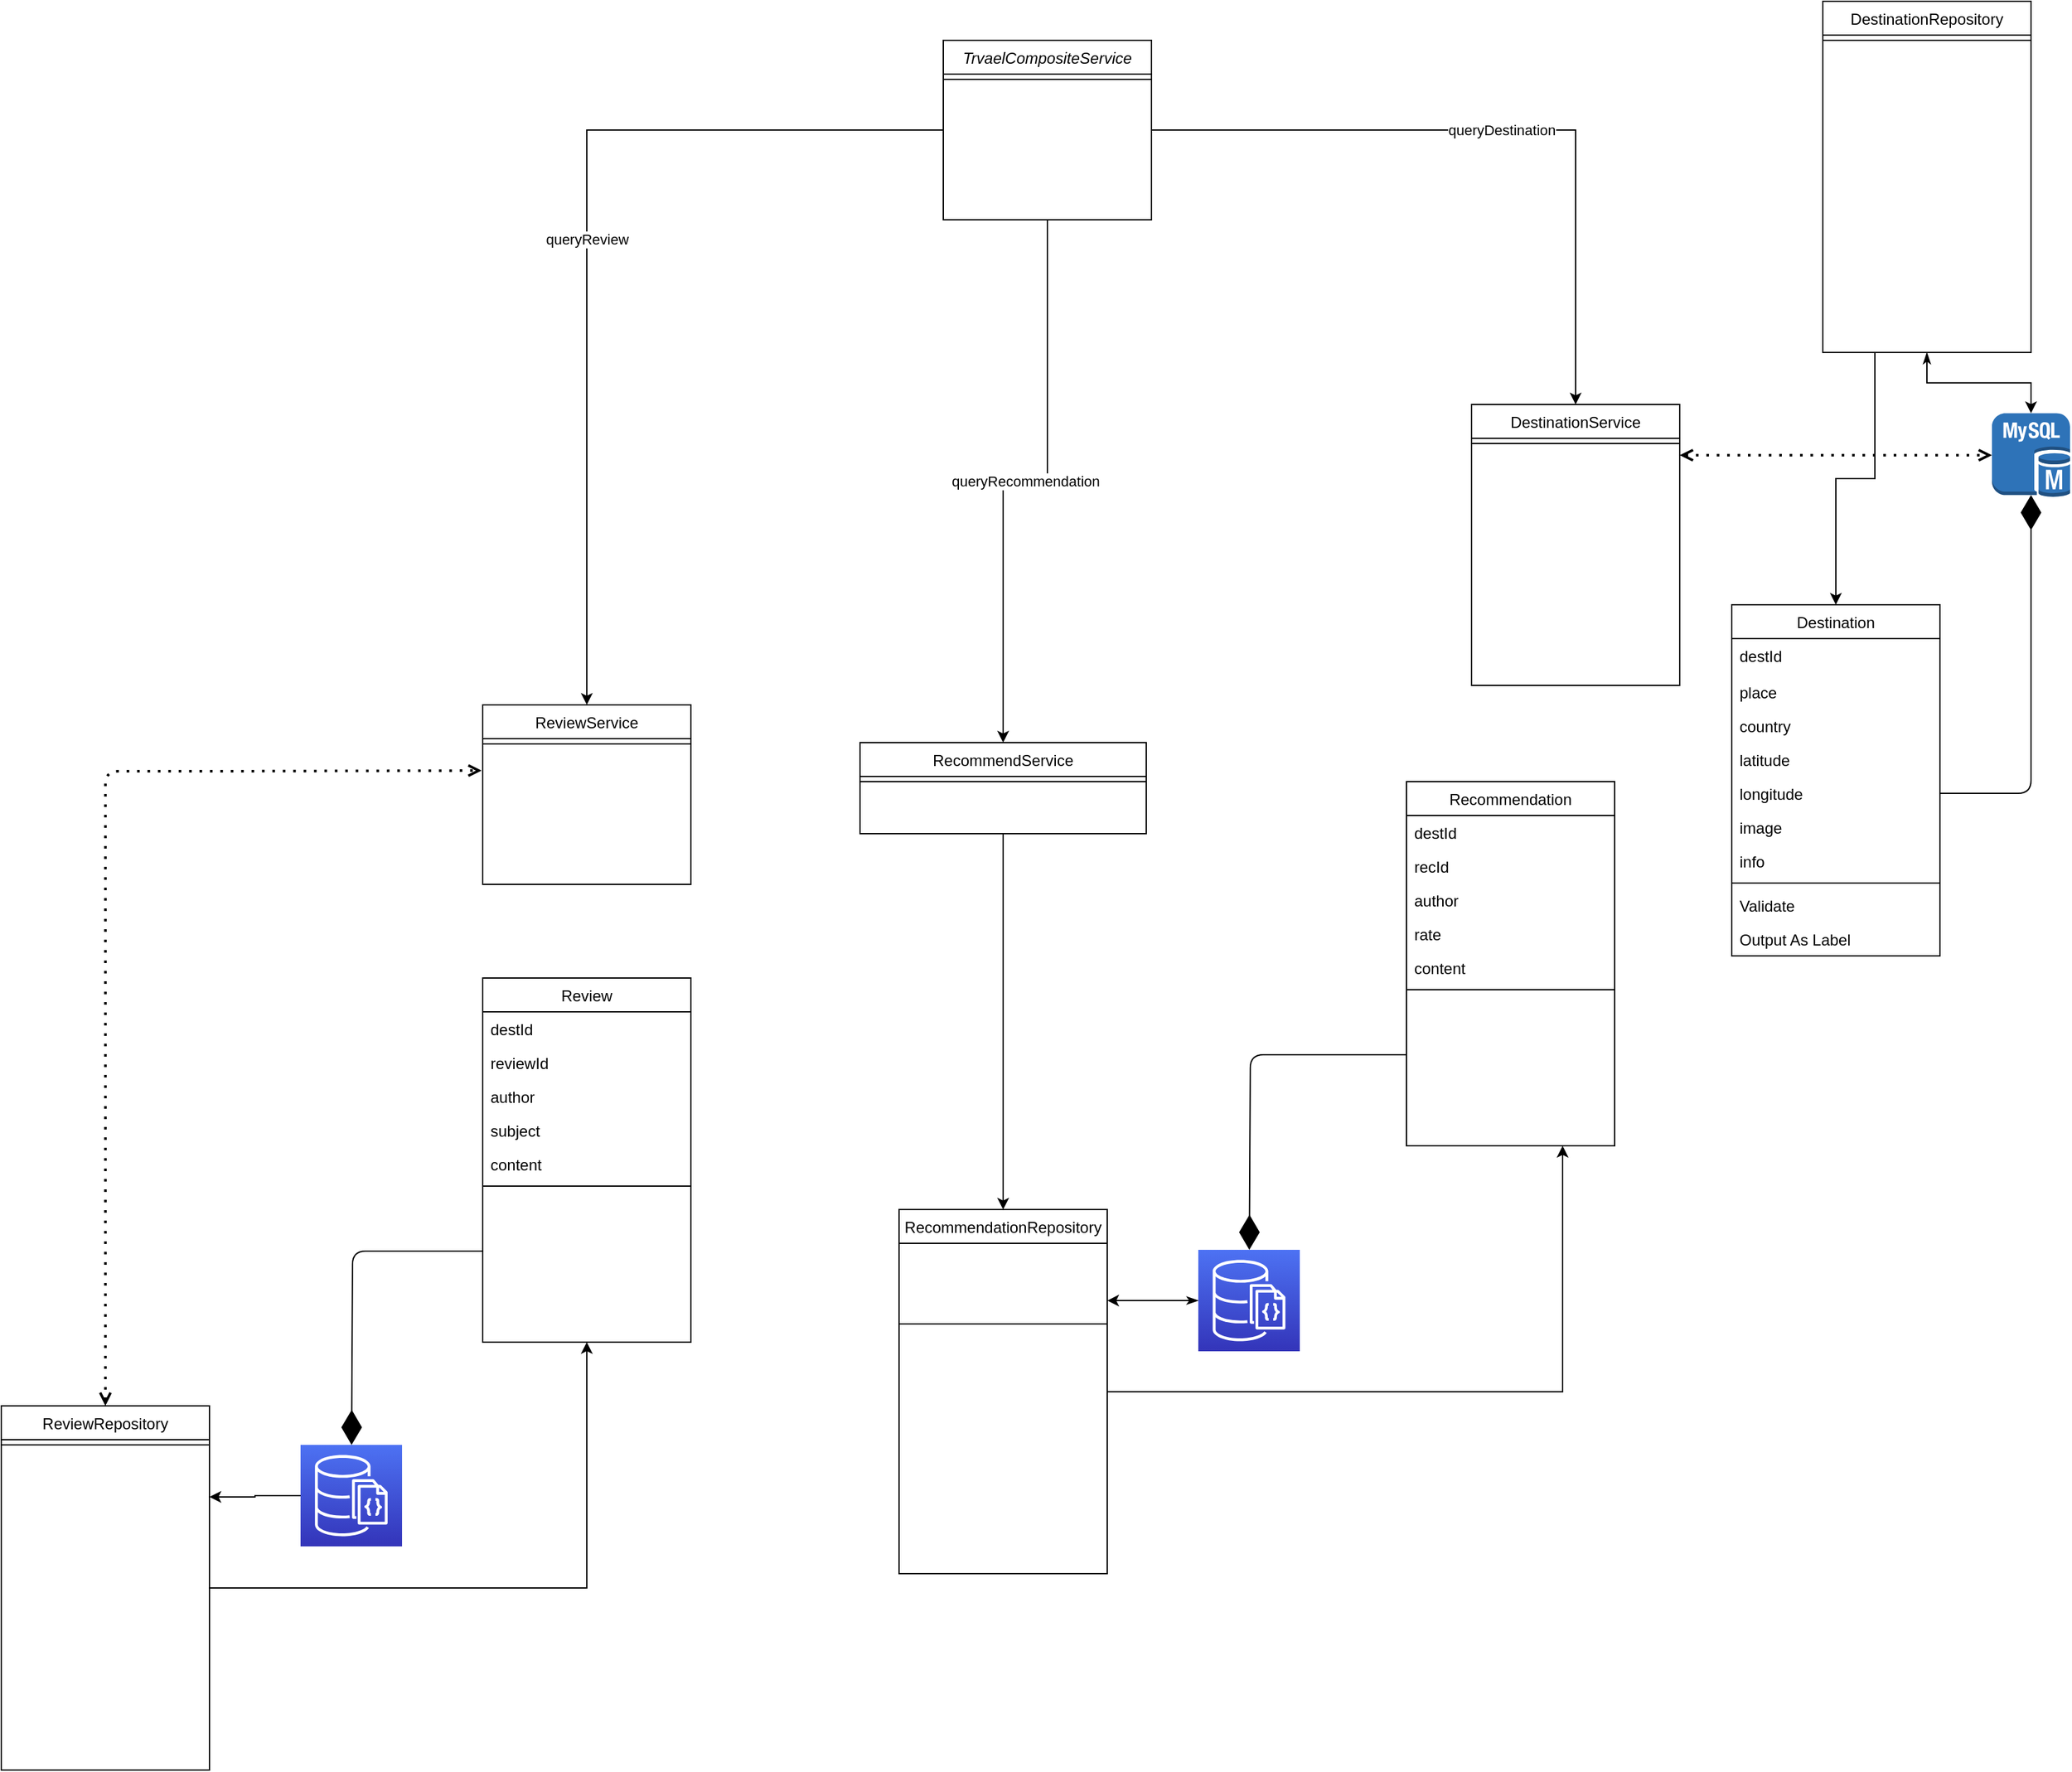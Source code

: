 <mxfile version="15.1.3" type="device"><diagram id="C5RBs43oDa-KdzZeNtuy" name="Page-1"><mxGraphModel dx="2249" dy="2111" grid="1" gridSize="10" guides="1" tooltips="1" connect="1" arrows="1" fold="1" page="1" pageScale="1" pageWidth="827" pageHeight="1169" math="0" shadow="0"><root><mxCell id="WIyWlLk6GJQsqaUBKTNV-0"/><mxCell id="WIyWlLk6GJQsqaUBKTNV-1" parent="WIyWlLk6GJQsqaUBKTNV-0"/><mxCell id="Up2AiWTct5aTJSoutsM--39" value="queryReview" style="edgeStyle=orthogonalEdgeStyle;rounded=0;orthogonalLoop=1;jettySize=auto;html=1;entryX=0.5;entryY=0;entryDx=0;entryDy=0;exitX=0;exitY=0.5;exitDx=0;exitDy=0;" parent="WIyWlLk6GJQsqaUBKTNV-1" source="zkfFHV4jXpPFQw0GAbJ--0" target="zkfFHV4jXpPFQw0GAbJ--6" edge="1"><mxGeometry relative="1" as="geometry"><mxPoint x="194" y="-140.001" as="sourcePoint"/></mxGeometry></mxCell><mxCell id="Up2AiWTct5aTJSoutsM--40" value="queryRecommendation" style="edgeStyle=orthogonalEdgeStyle;rounded=0;orthogonalLoop=1;jettySize=auto;html=1;entryX=0.5;entryY=0;entryDx=0;entryDy=0;" parent="WIyWlLk6GJQsqaUBKTNV-1" source="zkfFHV4jXpPFQw0GAbJ--0" target="zkfFHV4jXpPFQw0GAbJ--13" edge="1"><mxGeometry relative="1" as="geometry"/></mxCell><mxCell id="Up2AiWTct5aTJSoutsM--41" value="queryDestination" style="edgeStyle=orthogonalEdgeStyle;rounded=0;orthogonalLoop=1;jettySize=auto;html=1;entryX=0.5;entryY=0;entryDx=0;entryDy=0;" parent="WIyWlLk6GJQsqaUBKTNV-1" source="zkfFHV4jXpPFQw0GAbJ--0" target="zkfFHV4jXpPFQw0GAbJ--17" edge="1"><mxGeometry relative="1" as="geometry"/></mxCell><mxCell id="zkfFHV4jXpPFQw0GAbJ--0" value="TrvaelCompositeService" style="swimlane;fontStyle=2;align=center;verticalAlign=top;childLayout=stackLayout;horizontal=1;startSize=26;horizontalStack=0;resizeParent=1;resizeLast=0;collapsible=1;marginBottom=0;rounded=0;shadow=0;strokeWidth=1;" parent="WIyWlLk6GJQsqaUBKTNV-1" vertex="1"><mxGeometry x="334" y="-180" width="160" height="138" as="geometry"><mxRectangle x="230" y="140" width="160" height="26" as="alternateBounds"/></mxGeometry></mxCell><mxCell id="zkfFHV4jXpPFQw0GAbJ--4" value="" style="line;html=1;strokeWidth=1;align=left;verticalAlign=middle;spacingTop=-1;spacingLeft=3;spacingRight=3;rotatable=0;labelPosition=right;points=[];portConstraint=eastwest;" parent="zkfFHV4jXpPFQw0GAbJ--0" vertex="1"><mxGeometry y="26" width="160" height="8" as="geometry"/></mxCell><mxCell id="zkfFHV4jXpPFQw0GAbJ--6" value="ReviewService" style="swimlane;fontStyle=0;align=center;verticalAlign=top;childLayout=stackLayout;horizontal=1;startSize=26;horizontalStack=0;resizeParent=1;resizeLast=0;collapsible=1;marginBottom=0;rounded=0;shadow=0;strokeWidth=1;" parent="WIyWlLk6GJQsqaUBKTNV-1" vertex="1"><mxGeometry x="-20" y="330.94" width="160" height="138" as="geometry"><mxRectangle x="130" y="380" width="160" height="26" as="alternateBounds"/></mxGeometry></mxCell><mxCell id="zkfFHV4jXpPFQw0GAbJ--9" value="" style="line;html=1;strokeWidth=1;align=left;verticalAlign=middle;spacingTop=-1;spacingLeft=3;spacingRight=3;rotatable=0;labelPosition=right;points=[];portConstraint=eastwest;" parent="zkfFHV4jXpPFQw0GAbJ--6" vertex="1"><mxGeometry y="26" width="160" height="8" as="geometry"/></mxCell><mxCell id="HHAZygyHU06Rtt0ziLl3-46" style="edgeStyle=orthogonalEdgeStyle;rounded=0;orthogonalLoop=1;jettySize=auto;html=1;entryX=0.5;entryY=0;entryDx=0;entryDy=0;" edge="1" parent="WIyWlLk6GJQsqaUBKTNV-1" source="zkfFHV4jXpPFQw0GAbJ--13" target="HHAZygyHU06Rtt0ziLl3-44"><mxGeometry relative="1" as="geometry"><mxPoint x="360" y="630" as="targetPoint"/></mxGeometry></mxCell><mxCell id="zkfFHV4jXpPFQw0GAbJ--13" value="RecommendService" style="swimlane;fontStyle=0;align=center;verticalAlign=top;childLayout=stackLayout;horizontal=1;startSize=26;horizontalStack=0;resizeParent=1;resizeLast=0;collapsible=1;marginBottom=0;rounded=0;shadow=0;strokeWidth=1;" parent="WIyWlLk6GJQsqaUBKTNV-1" vertex="1"><mxGeometry x="270" y="360" width="220" height="70" as="geometry"><mxRectangle x="340" y="380" width="170" height="26" as="alternateBounds"/></mxGeometry></mxCell><mxCell id="zkfFHV4jXpPFQw0GAbJ--15" value="" style="line;html=1;strokeWidth=1;align=left;verticalAlign=middle;spacingTop=-1;spacingLeft=3;spacingRight=3;rotatable=0;labelPosition=right;points=[];portConstraint=eastwest;" parent="zkfFHV4jXpPFQw0GAbJ--13" vertex="1"><mxGeometry y="26" width="220" height="8" as="geometry"/></mxCell><mxCell id="Up2AiWTct5aTJSoutsM--44" style="edgeStyle=orthogonalEdgeStyle;rounded=0;orthogonalLoop=1;jettySize=auto;html=1;entryX=0.5;entryY=0;entryDx=0;entryDy=0;exitX=0.25;exitY=1;exitDx=0;exitDy=0;" parent="WIyWlLk6GJQsqaUBKTNV-1" source="HHAZygyHU06Rtt0ziLl3-18" target="Up2AiWTct5aTJSoutsM--0" edge="1"><mxGeometry relative="1" as="geometry"/></mxCell><mxCell id="zkfFHV4jXpPFQw0GAbJ--17" value="DestinationService" style="swimlane;fontStyle=0;align=center;verticalAlign=top;childLayout=stackLayout;horizontal=1;startSize=26;horizontalStack=0;resizeParent=1;resizeLast=0;collapsible=1;marginBottom=0;rounded=0;shadow=0;strokeWidth=1;" parent="WIyWlLk6GJQsqaUBKTNV-1" vertex="1"><mxGeometry x="740" y="100" width="160" height="216" as="geometry"><mxRectangle x="550" y="140" width="160" height="26" as="alternateBounds"/></mxGeometry></mxCell><mxCell id="zkfFHV4jXpPFQw0GAbJ--23" value="" style="line;html=1;strokeWidth=1;align=left;verticalAlign=middle;spacingTop=-1;spacingLeft=3;spacingRight=3;rotatable=0;labelPosition=right;points=[];portConstraint=eastwest;" parent="zkfFHV4jXpPFQw0GAbJ--17" vertex="1"><mxGeometry y="26" width="160" height="8" as="geometry"/></mxCell><mxCell id="Up2AiWTct5aTJSoutsM--0" value="Destination" style="swimlane;fontStyle=0;align=center;verticalAlign=top;childLayout=stackLayout;horizontal=1;startSize=26;horizontalStack=0;resizeParent=1;resizeLast=0;collapsible=1;marginBottom=0;rounded=0;shadow=0;strokeWidth=1;" parent="WIyWlLk6GJQsqaUBKTNV-1" vertex="1"><mxGeometry x="940" y="254" width="160" height="270" as="geometry"><mxRectangle x="550" y="140" width="160" height="26" as="alternateBounds"/></mxGeometry></mxCell><mxCell id="Up2AiWTct5aTJSoutsM--2" value="destId" style="text;align=left;verticalAlign=top;spacingLeft=4;spacingRight=4;overflow=hidden;rotatable=0;points=[[0,0.5],[1,0.5]];portConstraint=eastwest;rounded=0;shadow=0;html=0;" parent="Up2AiWTct5aTJSoutsM--0" vertex="1"><mxGeometry y="26" width="160" height="28" as="geometry"/></mxCell><mxCell id="Up2AiWTct5aTJSoutsM--1" value="place" style="text;align=left;verticalAlign=top;spacingLeft=4;spacingRight=4;overflow=hidden;rotatable=0;points=[[0,0.5],[1,0.5]];portConstraint=eastwest;" parent="Up2AiWTct5aTJSoutsM--0" vertex="1"><mxGeometry y="54" width="160" height="26" as="geometry"/></mxCell><mxCell id="Up2AiWTct5aTJSoutsM--3" value="country" style="text;align=left;verticalAlign=top;spacingLeft=4;spacingRight=4;overflow=hidden;rotatable=0;points=[[0,0.5],[1,0.5]];portConstraint=eastwest;rounded=0;shadow=0;html=0;" parent="Up2AiWTct5aTJSoutsM--0" vertex="1"><mxGeometry y="80" width="160" height="26" as="geometry"/></mxCell><mxCell id="Up2AiWTct5aTJSoutsM--4" value="latitude" style="text;align=left;verticalAlign=top;spacingLeft=4;spacingRight=4;overflow=hidden;rotatable=0;points=[[0,0.5],[1,0.5]];portConstraint=eastwest;rounded=0;shadow=0;html=0;" parent="Up2AiWTct5aTJSoutsM--0" vertex="1"><mxGeometry y="106" width="160" height="26" as="geometry"/></mxCell><mxCell id="Up2AiWTct5aTJSoutsM--5" value="longitude" style="text;align=left;verticalAlign=top;spacingLeft=4;spacingRight=4;overflow=hidden;rotatable=0;points=[[0,0.5],[1,0.5]];portConstraint=eastwest;rounded=0;shadow=0;html=0;" parent="Up2AiWTct5aTJSoutsM--0" vertex="1"><mxGeometry y="132" width="160" height="26" as="geometry"/></mxCell><mxCell id="Up2AiWTct5aTJSoutsM--26" value="image" style="text;align=left;verticalAlign=top;spacingLeft=4;spacingRight=4;overflow=hidden;rotatable=0;points=[[0,0.5],[1,0.5]];portConstraint=eastwest;rounded=0;shadow=0;html=0;" parent="Up2AiWTct5aTJSoutsM--0" vertex="1"><mxGeometry y="158" width="160" height="26" as="geometry"/></mxCell><mxCell id="Up2AiWTct5aTJSoutsM--25" value="info" style="text;align=left;verticalAlign=top;spacingLeft=4;spacingRight=4;overflow=hidden;rotatable=0;points=[[0,0.5],[1,0.5]];portConstraint=eastwest;rounded=0;shadow=0;html=0;" parent="Up2AiWTct5aTJSoutsM--0" vertex="1"><mxGeometry y="184" width="160" height="26" as="geometry"/></mxCell><mxCell id="Up2AiWTct5aTJSoutsM--6" value="" style="line;html=1;strokeWidth=1;align=left;verticalAlign=middle;spacingTop=-1;spacingLeft=3;spacingRight=3;rotatable=0;labelPosition=right;points=[];portConstraint=eastwest;" parent="Up2AiWTct5aTJSoutsM--0" vertex="1"><mxGeometry y="210" width="160" height="8" as="geometry"/></mxCell><mxCell id="Up2AiWTct5aTJSoutsM--7" value="Validate" style="text;align=left;verticalAlign=top;spacingLeft=4;spacingRight=4;overflow=hidden;rotatable=0;points=[[0,0.5],[1,0.5]];portConstraint=eastwest;" parent="Up2AiWTct5aTJSoutsM--0" vertex="1"><mxGeometry y="218" width="160" height="26" as="geometry"/></mxCell><mxCell id="Up2AiWTct5aTJSoutsM--8" value="Output As Label" style="text;align=left;verticalAlign=top;spacingLeft=4;spacingRight=4;overflow=hidden;rotatable=0;points=[[0,0.5],[1,0.5]];portConstraint=eastwest;" parent="Up2AiWTct5aTJSoutsM--0" vertex="1"><mxGeometry y="244" width="160" height="26" as="geometry"/></mxCell><mxCell id="Up2AiWTct5aTJSoutsM--9" value="Review" style="swimlane;fontStyle=0;align=center;verticalAlign=top;childLayout=stackLayout;horizontal=1;startSize=26;horizontalStack=0;resizeParent=1;resizeLast=0;collapsible=1;marginBottom=0;rounded=0;shadow=0;strokeWidth=1;" parent="WIyWlLk6GJQsqaUBKTNV-1" vertex="1"><mxGeometry x="-20" y="540.94" width="160" height="280" as="geometry"><mxRectangle x="340" y="380" width="170" height="26" as="alternateBounds"/></mxGeometry></mxCell><mxCell id="Up2AiWTct5aTJSoutsM--10" value="destId&#10;" style="text;align=left;verticalAlign=top;spacingLeft=4;spacingRight=4;overflow=hidden;rotatable=0;points=[[0,0.5],[1,0.5]];portConstraint=eastwest;" parent="Up2AiWTct5aTJSoutsM--9" vertex="1"><mxGeometry y="26" width="160" height="26" as="geometry"/></mxCell><mxCell id="Up2AiWTct5aTJSoutsM--27" value="reviewId" style="text;align=left;verticalAlign=top;spacingLeft=4;spacingRight=4;overflow=hidden;rotatable=0;points=[[0,0.5],[1,0.5]];portConstraint=eastwest;" parent="Up2AiWTct5aTJSoutsM--9" vertex="1"><mxGeometry y="52" width="160" height="26" as="geometry"/></mxCell><mxCell id="Up2AiWTct5aTJSoutsM--31" value="author" style="text;align=left;verticalAlign=top;spacingLeft=4;spacingRight=4;overflow=hidden;rotatable=0;points=[[0,0.5],[1,0.5]];portConstraint=eastwest;rounded=0;shadow=0;html=0;" parent="Up2AiWTct5aTJSoutsM--9" vertex="1"><mxGeometry y="78" width="160" height="26" as="geometry"/></mxCell><mxCell id="Up2AiWTct5aTJSoutsM--30" value="subject" style="text;align=left;verticalAlign=top;spacingLeft=4;spacingRight=4;overflow=hidden;rotatable=0;points=[[0,0.5],[1,0.5]];portConstraint=eastwest;rounded=0;shadow=0;html=0;" parent="Up2AiWTct5aTJSoutsM--9" vertex="1"><mxGeometry y="104" width="160" height="26" as="geometry"/></mxCell><mxCell id="Up2AiWTct5aTJSoutsM--29" value="content" style="text;align=left;verticalAlign=top;spacingLeft=4;spacingRight=4;overflow=hidden;rotatable=0;points=[[0,0.5],[1,0.5]];portConstraint=eastwest;rounded=0;shadow=0;html=0;" parent="Up2AiWTct5aTJSoutsM--9" vertex="1"><mxGeometry y="130" width="160" height="26" as="geometry"/></mxCell><mxCell id="Up2AiWTct5aTJSoutsM--11" value="" style="line;html=1;strokeWidth=1;align=left;verticalAlign=middle;spacingTop=-1;spacingLeft=3;spacingRight=3;rotatable=0;labelPosition=right;points=[];portConstraint=eastwest;" parent="Up2AiWTct5aTJSoutsM--9" vertex="1"><mxGeometry y="156" width="160" height="8" as="geometry"/></mxCell><mxCell id="Up2AiWTct5aTJSoutsM--32" value="Recommendation" style="swimlane;fontStyle=0;align=center;verticalAlign=top;childLayout=stackLayout;horizontal=1;startSize=26;horizontalStack=0;resizeParent=1;resizeLast=0;collapsible=1;marginBottom=0;rounded=0;shadow=0;strokeWidth=1;" parent="WIyWlLk6GJQsqaUBKTNV-1" vertex="1"><mxGeometry x="690" y="390" width="160" height="280" as="geometry"><mxRectangle x="340" y="380" width="170" height="26" as="alternateBounds"/></mxGeometry></mxCell><mxCell id="Up2AiWTct5aTJSoutsM--33" value="destId&#10;" style="text;align=left;verticalAlign=top;spacingLeft=4;spacingRight=4;overflow=hidden;rotatable=0;points=[[0,0.5],[1,0.5]];portConstraint=eastwest;" parent="Up2AiWTct5aTJSoutsM--32" vertex="1"><mxGeometry y="26" width="160" height="26" as="geometry"/></mxCell><mxCell id="Up2AiWTct5aTJSoutsM--34" value="recId" style="text;align=left;verticalAlign=top;spacingLeft=4;spacingRight=4;overflow=hidden;rotatable=0;points=[[0,0.5],[1,0.5]];portConstraint=eastwest;" parent="Up2AiWTct5aTJSoutsM--32" vertex="1"><mxGeometry y="52" width="160" height="26" as="geometry"/></mxCell><mxCell id="Up2AiWTct5aTJSoutsM--35" value="author" style="text;align=left;verticalAlign=top;spacingLeft=4;spacingRight=4;overflow=hidden;rotatable=0;points=[[0,0.5],[1,0.5]];portConstraint=eastwest;rounded=0;shadow=0;html=0;" parent="Up2AiWTct5aTJSoutsM--32" vertex="1"><mxGeometry y="78" width="160" height="26" as="geometry"/></mxCell><mxCell id="Up2AiWTct5aTJSoutsM--36" value="rate" style="text;align=left;verticalAlign=top;spacingLeft=4;spacingRight=4;overflow=hidden;rotatable=0;points=[[0,0.5],[1,0.5]];portConstraint=eastwest;rounded=0;shadow=0;html=0;" parent="Up2AiWTct5aTJSoutsM--32" vertex="1"><mxGeometry y="104" width="160" height="26" as="geometry"/></mxCell><mxCell id="Up2AiWTct5aTJSoutsM--37" value="content" style="text;align=left;verticalAlign=top;spacingLeft=4;spacingRight=4;overflow=hidden;rotatable=0;points=[[0,0.5],[1,0.5]];portConstraint=eastwest;rounded=0;shadow=0;html=0;" parent="Up2AiWTct5aTJSoutsM--32" vertex="1"><mxGeometry y="130" width="160" height="26" as="geometry"/></mxCell><mxCell id="Up2AiWTct5aTJSoutsM--38" value="" style="line;html=1;strokeWidth=1;align=left;verticalAlign=middle;spacingTop=-1;spacingLeft=3;spacingRight=3;rotatable=0;labelPosition=right;points=[];portConstraint=eastwest;" parent="Up2AiWTct5aTJSoutsM--32" vertex="1"><mxGeometry y="156" width="160" height="8" as="geometry"/></mxCell><mxCell id="Up2AiWTct5aTJSoutsM--49" value="" style="endArrow=diamondThin;endFill=1;endSize=24;html=1;exitX=1;exitY=0.5;exitDx=0;exitDy=0;entryX=0.5;entryY=0.975;entryDx=0;entryDy=0;entryPerimeter=0;" parent="WIyWlLk6GJQsqaUBKTNV-1" source="Up2AiWTct5aTJSoutsM--5" target="HHAZygyHU06Rtt0ziLl3-0" edge="1"><mxGeometry width="160" relative="1" as="geometry"><mxPoint x="880" y="320" as="sourcePoint"/><mxPoint x="1170" y="169.638" as="targetPoint"/><Array as="points"><mxPoint x="1170" y="399"/></Array></mxGeometry></mxCell><mxCell id="Up2AiWTct5aTJSoutsM--53" value="" style="endArrow=open;dashed=1;html=1;dashPattern=1 3;strokeWidth=2;exitX=1;exitY=0.5;exitDx=0;exitDy=0;entryX=0;entryY=0.5;entryDx=0;entryDy=0;entryPerimeter=0;startArrow=open;startFill=0;endFill=0;" parent="WIyWlLk6GJQsqaUBKTNV-1" target="HHAZygyHU06Rtt0ziLl3-0" edge="1"><mxGeometry width="50" height="50" relative="1" as="geometry"><mxPoint x="900" y="139" as="sourcePoint"/><mxPoint x="1140" y="139" as="targetPoint"/></mxGeometry></mxCell><mxCell id="Up2AiWTct5aTJSoutsM--57" value="" style="endArrow=diamondThin;endFill=1;endSize=24;html=1;exitX=0;exitY=0.75;exitDx=0;exitDy=0;" parent="WIyWlLk6GJQsqaUBKTNV-1" target="HHAZygyHU06Rtt0ziLl3-1" edge="1" source="Up2AiWTct5aTJSoutsM--9"><mxGeometry width="160" relative="1" as="geometry"><mxPoint x="-60" y="710.94" as="sourcePoint"/><mxPoint x="-120" y="437.828" as="targetPoint"/><Array as="points"><mxPoint x="-120" y="751"/></Array></mxGeometry></mxCell><mxCell id="Up2AiWTct5aTJSoutsM--58" value="" style="endArrow=open;dashed=1;html=1;dashPattern=1 3;strokeWidth=2;entryX=-0.005;entryY=0.945;entryDx=0;entryDy=0;entryPerimeter=0;exitX=0.5;exitY=0;exitDx=0;exitDy=0;startArrow=open;startFill=0;endFill=0;" parent="WIyWlLk6GJQsqaUBKTNV-1" source="HHAZygyHU06Rtt0ziLl3-4" edge="1"><mxGeometry width="50" height="50" relative="1" as="geometry"><mxPoint x="-90" y="407.19" as="sourcePoint"/><mxPoint x="-20.8" y="381.51" as="targetPoint"/><Array as="points"><mxPoint x="-310" y="382"/><mxPoint x="-220" y="382"/></Array></mxGeometry></mxCell><mxCell id="HHAZygyHU06Rtt0ziLl3-0" value="" style="outlineConnect=0;dashed=0;verticalLabelPosition=bottom;verticalAlign=top;align=center;html=1;shape=mxgraph.aws3.mysql_db_instance;fillColor=#2E73B8;gradientColor=none;" vertex="1" parent="WIyWlLk6GJQsqaUBKTNV-1"><mxGeometry x="1140" y="106.75" width="60" height="64.5" as="geometry"/></mxCell><mxCell id="HHAZygyHU06Rtt0ziLl3-29" style="edgeStyle=orthogonalEdgeStyle;rounded=0;orthogonalLoop=1;jettySize=auto;html=1;entryX=1;entryY=0.25;entryDx=0;entryDy=0;" edge="1" parent="WIyWlLk6GJQsqaUBKTNV-1" source="HHAZygyHU06Rtt0ziLl3-1" target="HHAZygyHU06Rtt0ziLl3-4"><mxGeometry relative="1" as="geometry"/></mxCell><mxCell id="HHAZygyHU06Rtt0ziLl3-1" value="" style="sketch=0;points=[[0,0,0],[0.25,0,0],[0.5,0,0],[0.75,0,0],[1,0,0],[0,1,0],[0.25,1,0],[0.5,1,0],[0.75,1,0],[1,1,0],[0,0.25,0],[0,0.5,0],[0,0.75,0],[1,0.25,0],[1,0.5,0],[1,0.75,0]];outlineConnect=0;fontColor=#232F3E;gradientColor=#4D72F3;gradientDirection=north;fillColor=#3334B9;strokeColor=#ffffff;dashed=0;verticalLabelPosition=bottom;verticalAlign=top;align=center;html=1;fontSize=12;fontStyle=0;aspect=fixed;shape=mxgraph.aws4.resourceIcon;resIcon=mxgraph.aws4.documentdb_with_mongodb_compatibility;" vertex="1" parent="WIyWlLk6GJQsqaUBKTNV-1"><mxGeometry x="-160" y="900" width="78" height="78" as="geometry"/></mxCell><mxCell id="HHAZygyHU06Rtt0ziLl3-30" style="edgeStyle=orthogonalEdgeStyle;rounded=0;orthogonalLoop=1;jettySize=auto;html=1;entryX=0.5;entryY=1;entryDx=0;entryDy=0;" edge="1" parent="WIyWlLk6GJQsqaUBKTNV-1" source="HHAZygyHU06Rtt0ziLl3-4" target="Up2AiWTct5aTJSoutsM--9"><mxGeometry relative="1" as="geometry"/></mxCell><mxCell id="HHAZygyHU06Rtt0ziLl3-4" value="ReviewRepository" style="swimlane;fontStyle=0;align=center;verticalAlign=top;childLayout=stackLayout;horizontal=1;startSize=26;horizontalStack=0;resizeParent=1;resizeLast=0;collapsible=1;marginBottom=0;rounded=0;shadow=0;strokeWidth=1;" vertex="1" parent="WIyWlLk6GJQsqaUBKTNV-1"><mxGeometry x="-390" y="870" width="160" height="280" as="geometry"><mxRectangle x="340" y="380" width="170" height="26" as="alternateBounds"/></mxGeometry></mxCell><mxCell id="HHAZygyHU06Rtt0ziLl3-10" value="" style="line;html=1;strokeWidth=1;align=left;verticalAlign=middle;spacingTop=-1;spacingLeft=3;spacingRight=3;rotatable=0;labelPosition=right;points=[];portConstraint=eastwest;" vertex="1" parent="HHAZygyHU06Rtt0ziLl3-4"><mxGeometry y="26" width="160" height="8" as="geometry"/></mxCell><mxCell id="HHAZygyHU06Rtt0ziLl3-48" style="edgeStyle=orthogonalEdgeStyle;rounded=0;orthogonalLoop=1;jettySize=auto;html=1;startArrow=classicThin;startFill=1;" edge="1" parent="WIyWlLk6GJQsqaUBKTNV-1" source="HHAZygyHU06Rtt0ziLl3-18" target="HHAZygyHU06Rtt0ziLl3-0"><mxGeometry relative="1" as="geometry"/></mxCell><mxCell id="HHAZygyHU06Rtt0ziLl3-18" value="DestinationRepository" style="swimlane;fontStyle=0;align=center;verticalAlign=top;childLayout=stackLayout;horizontal=1;startSize=26;horizontalStack=0;resizeParent=1;resizeLast=0;collapsible=1;marginBottom=0;rounded=0;shadow=0;strokeWidth=1;" vertex="1" parent="WIyWlLk6GJQsqaUBKTNV-1"><mxGeometry x="1010" y="-210" width="160" height="270" as="geometry"><mxRectangle x="550" y="140" width="160" height="26" as="alternateBounds"/></mxGeometry></mxCell><mxCell id="HHAZygyHU06Rtt0ziLl3-26" value="" style="line;html=1;strokeWidth=1;align=left;verticalAlign=middle;spacingTop=-1;spacingLeft=3;spacingRight=3;rotatable=0;labelPosition=right;points=[];portConstraint=eastwest;" vertex="1" parent="HHAZygyHU06Rtt0ziLl3-18"><mxGeometry y="26" width="160" height="8" as="geometry"/></mxCell><mxCell id="HHAZygyHU06Rtt0ziLl3-40" value="" style="endArrow=diamondThin;endFill=1;endSize=24;html=1;exitX=0;exitY=0.75;exitDx=0;exitDy=0;" edge="1" parent="WIyWlLk6GJQsqaUBKTNV-1" source="Up2AiWTct5aTJSoutsM--32" target="HHAZygyHU06Rtt0ziLl3-42"><mxGeometry width="160" relative="1" as="geometry"><mxPoint x="670" y="610" as="sourcePoint"/><mxPoint x="570" y="286.888" as="targetPoint"/><Array as="points"><mxPoint x="570" y="600.06"/></Array></mxGeometry></mxCell><mxCell id="HHAZygyHU06Rtt0ziLl3-41" style="edgeStyle=orthogonalEdgeStyle;rounded=0;orthogonalLoop=1;jettySize=auto;html=1;entryX=1;entryY=0.25;entryDx=0;entryDy=0;startArrow=classicThin;startFill=1;" edge="1" parent="WIyWlLk6GJQsqaUBKTNV-1" source="HHAZygyHU06Rtt0ziLl3-42" target="HHAZygyHU06Rtt0ziLl3-44"><mxGeometry relative="1" as="geometry"/></mxCell><mxCell id="HHAZygyHU06Rtt0ziLl3-42" value="" style="sketch=0;points=[[0,0,0],[0.25,0,0],[0.5,0,0],[0.75,0,0],[1,0,0],[0,1,0],[0.25,1,0],[0.5,1,0],[0.75,1,0],[1,1,0],[0,0.25,0],[0,0.5,0],[0,0.75,0],[1,0.25,0],[1,0.5,0],[1,0.75,0]];outlineConnect=0;fontColor=#232F3E;gradientColor=#4D72F3;gradientDirection=north;fillColor=#3334B9;strokeColor=#ffffff;dashed=0;verticalLabelPosition=bottom;verticalAlign=top;align=center;html=1;fontSize=12;fontStyle=0;aspect=fixed;shape=mxgraph.aws4.resourceIcon;resIcon=mxgraph.aws4.documentdb_with_mongodb_compatibility;" vertex="1" parent="WIyWlLk6GJQsqaUBKTNV-1"><mxGeometry x="530" y="750" width="78" height="78" as="geometry"/></mxCell><mxCell id="HHAZygyHU06Rtt0ziLl3-43" style="edgeStyle=orthogonalEdgeStyle;rounded=0;orthogonalLoop=1;jettySize=auto;html=1;entryX=0.75;entryY=1;entryDx=0;entryDy=0;" edge="1" parent="WIyWlLk6GJQsqaUBKTNV-1" source="HHAZygyHU06Rtt0ziLl3-44" target="Up2AiWTct5aTJSoutsM--32"><mxGeometry relative="1" as="geometry"><mxPoint x="770" y="670" as="targetPoint"/><Array as="points"><mxPoint x="810" y="859"/></Array></mxGeometry></mxCell><mxCell id="HHAZygyHU06Rtt0ziLl3-44" value="RecommendationRepository" style="swimlane;fontStyle=0;align=center;verticalAlign=top;childLayout=stackLayout;horizontal=1;startSize=26;horizontalStack=0;resizeParent=1;resizeLast=0;collapsible=1;marginBottom=0;rounded=0;shadow=0;strokeWidth=1;" vertex="1" parent="WIyWlLk6GJQsqaUBKTNV-1"><mxGeometry x="300" y="719.06" width="160" height="280" as="geometry"><mxRectangle x="340" y="380" width="170" height="26" as="alternateBounds"/></mxGeometry></mxCell><mxCell id="HHAZygyHU06Rtt0ziLl3-45" value="" style="line;html=1;strokeWidth=1;align=left;verticalAlign=middle;spacingTop=-1;spacingLeft=3;spacingRight=3;rotatable=0;labelPosition=right;points=[];portConstraint=eastwest;" vertex="1" parent="HHAZygyHU06Rtt0ziLl3-44"><mxGeometry y="26" width="160" height="124" as="geometry"/></mxCell></root></mxGraphModel></diagram></mxfile>
